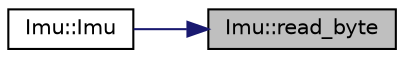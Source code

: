 digraph "Imu::read_byte"
{
 // LATEX_PDF_SIZE
  edge [fontname="Helvetica",fontsize="10",labelfontname="Helvetica",labelfontsize="10"];
  node [fontname="Helvetica",fontsize="10",shape=record];
  rankdir="RL";
  Node1 [label="Imu::read_byte",height=0.2,width=0.4,color="black", fillcolor="grey75", style="filled", fontcolor="black",tooltip=" "];
  Node1 -> Node2 [dir="back",color="midnightblue",fontsize="10",style="solid",fontname="Helvetica"];
  Node2 [label="Imu::Imu",height=0.2,width=0.4,color="black", fillcolor="white", style="filled",URL="$classImu.html#a535be22e7004297f3be9c6f7be658748",tooltip=" "];
}
